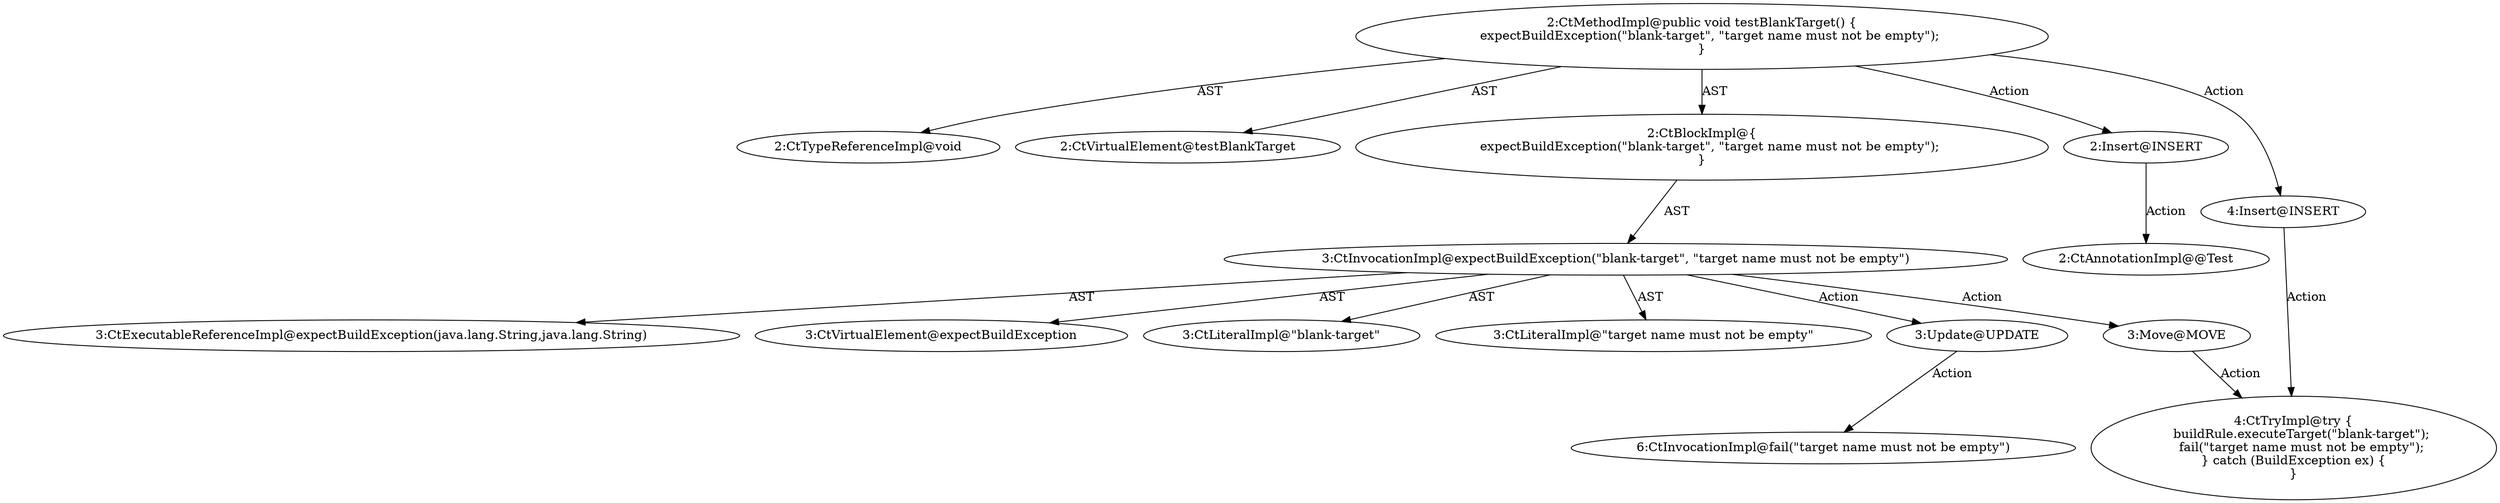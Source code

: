 digraph "testBlankTarget#?" {
0 [label="2:CtTypeReferenceImpl@void" shape=ellipse]
1 [label="2:CtVirtualElement@testBlankTarget" shape=ellipse]
2 [label="3:CtExecutableReferenceImpl@expectBuildException(java.lang.String,java.lang.String)" shape=ellipse]
3 [label="3:CtVirtualElement@expectBuildException" shape=ellipse]
4 [label="3:CtLiteralImpl@\"blank-target\"" shape=ellipse]
5 [label="3:CtLiteralImpl@\"target name must not be empty\"" shape=ellipse]
6 [label="3:CtInvocationImpl@expectBuildException(\"blank-target\", \"target name must not be empty\")" shape=ellipse]
7 [label="2:CtBlockImpl@\{
    expectBuildException(\"blank-target\", \"target name must not be empty\");
\}" shape=ellipse]
8 [label="2:CtMethodImpl@public void testBlankTarget() \{
    expectBuildException(\"blank-target\", \"target name must not be empty\");
\}" shape=ellipse]
9 [label="3:Update@UPDATE" shape=ellipse]
10 [label="6:CtInvocationImpl@fail(\"target name must not be empty\")" shape=ellipse]
11 [label="2:Insert@INSERT" shape=ellipse]
12 [label="2:CtAnnotationImpl@@Test" shape=ellipse]
13 [label="4:Insert@INSERT" shape=ellipse]
14 [label="4:CtTryImpl@try \{
    buildRule.executeTarget(\"blank-target\");
    fail(\"target name must not be empty\");
\} catch (BuildException ex) \{
\}" shape=ellipse]
15 [label="3:Move@MOVE" shape=ellipse]
6 -> 3 [label="AST"];
6 -> 2 [label="AST"];
6 -> 4 [label="AST"];
6 -> 5 [label="AST"];
6 -> 9 [label="Action"];
6 -> 15 [label="Action"];
7 -> 6 [label="AST"];
8 -> 1 [label="AST"];
8 -> 0 [label="AST"];
8 -> 7 [label="AST"];
8 -> 11 [label="Action"];
8 -> 13 [label="Action"];
9 -> 10 [label="Action"];
11 -> 12 [label="Action"];
13 -> 14 [label="Action"];
15 -> 14 [label="Action"];
}